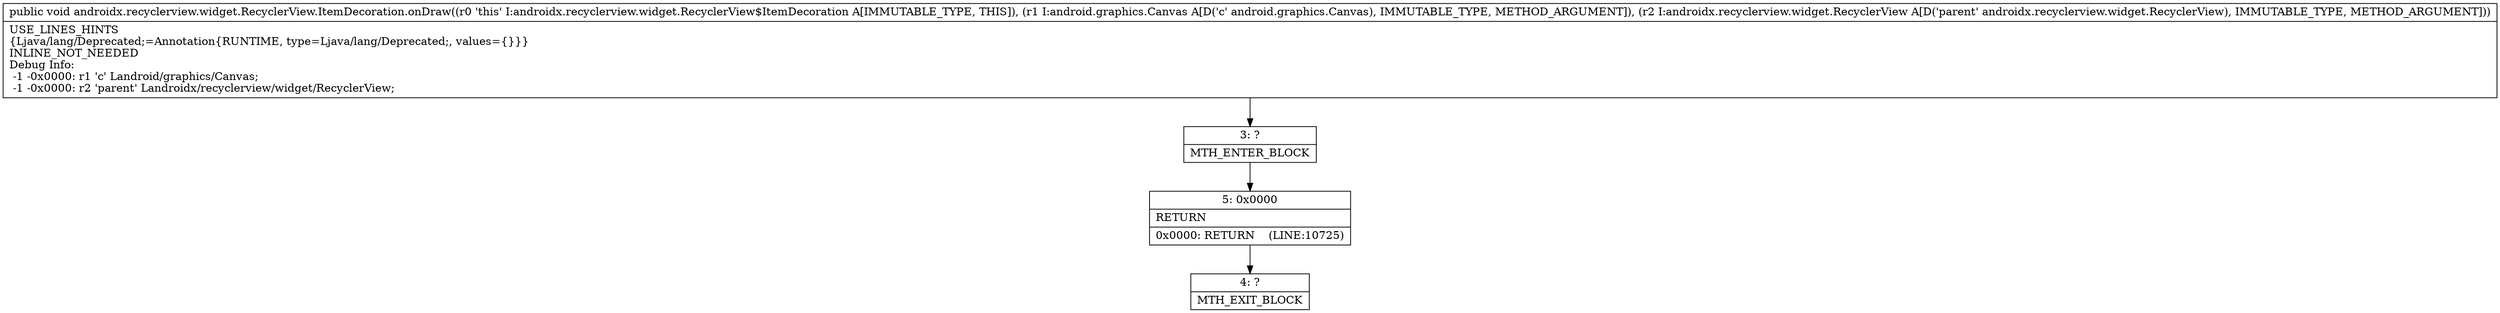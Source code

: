 digraph "CFG forandroidx.recyclerview.widget.RecyclerView.ItemDecoration.onDraw(Landroid\/graphics\/Canvas;Landroidx\/recyclerview\/widget\/RecyclerView;)V" {
Node_3 [shape=record,label="{3\:\ ?|MTH_ENTER_BLOCK\l}"];
Node_5 [shape=record,label="{5\:\ 0x0000|RETURN\l|0x0000: RETURN    (LINE:10725)\l}"];
Node_4 [shape=record,label="{4\:\ ?|MTH_EXIT_BLOCK\l}"];
MethodNode[shape=record,label="{public void androidx.recyclerview.widget.RecyclerView.ItemDecoration.onDraw((r0 'this' I:androidx.recyclerview.widget.RecyclerView$ItemDecoration A[IMMUTABLE_TYPE, THIS]), (r1 I:android.graphics.Canvas A[D('c' android.graphics.Canvas), IMMUTABLE_TYPE, METHOD_ARGUMENT]), (r2 I:androidx.recyclerview.widget.RecyclerView A[D('parent' androidx.recyclerview.widget.RecyclerView), IMMUTABLE_TYPE, METHOD_ARGUMENT]))  | USE_LINES_HINTS\l\{Ljava\/lang\/Deprecated;=Annotation\{RUNTIME, type=Ljava\/lang\/Deprecated;, values=\{\}\}\}\lINLINE_NOT_NEEDED\lDebug Info:\l  \-1 \-0x0000: r1 'c' Landroid\/graphics\/Canvas;\l  \-1 \-0x0000: r2 'parent' Landroidx\/recyclerview\/widget\/RecyclerView;\l}"];
MethodNode -> Node_3;Node_3 -> Node_5;
Node_5 -> Node_4;
}

